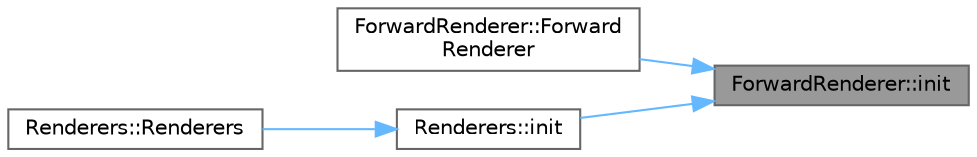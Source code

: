 digraph "ForwardRenderer::init"
{
 // LATEX_PDF_SIZE
  bgcolor="transparent";
  edge [fontname=Helvetica,fontsize=10,labelfontname=Helvetica,labelfontsize=10];
  node [fontname=Helvetica,fontsize=10,shape=box,height=0.2,width=0.4];
  rankdir="RL";
  Node1 [id="Node000001",label="ForwardRenderer::init",height=0.2,width=0.4,color="gray40", fillcolor="grey60", style="filled", fontcolor="black",tooltip=" "];
  Node1 -> Node2 [id="edge1_Node000001_Node000002",dir="back",color="steelblue1",style="solid",tooltip=" "];
  Node2 [id="Node000002",label="ForwardRenderer::Forward\lRenderer",height=0.2,width=0.4,color="grey40", fillcolor="white", style="filled",URL="$class_forward_renderer.html#abfee94164fc3a91dfab5a340dee4b190",tooltip=" "];
  Node1 -> Node3 [id="edge2_Node000001_Node000003",dir="back",color="steelblue1",style="solid",tooltip=" "];
  Node3 [id="Node000003",label="Renderers::init",height=0.2,width=0.4,color="grey40", fillcolor="white", style="filled",URL="$class_renderers.html#a3cb964fda6f5e0f0783fc85f61a82fb9",tooltip=" "];
  Node3 -> Node4 [id="edge3_Node000003_Node000004",dir="back",color="steelblue1",style="solid",tooltip=" "];
  Node4 [id="Node000004",label="Renderers::Renderers",height=0.2,width=0.4,color="grey40", fillcolor="white", style="filled",URL="$class_renderers.html#a9595cc133f06cafe1724ef0f23a4e234",tooltip=" "];
}
